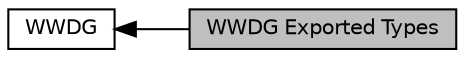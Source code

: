 digraph "WWDG Exported Types"
{
  edge [fontname="Helvetica",fontsize="10",labelfontname="Helvetica",labelfontsize="10"];
  node [fontname="Helvetica",fontsize="10",shape=record];
  rankdir=LR;
  Node1 [label="WWDG",height=0.2,width=0.4,color="black", fillcolor="white", style="filled",URL="$group___w_w_d_g.html"];
  Node0 [label="WWDG Exported Types",height=0.2,width=0.4,color="black", fillcolor="grey75", style="filled", fontcolor="black"];
  Node1->Node0 [shape=plaintext, dir="back", style="solid"];
}
